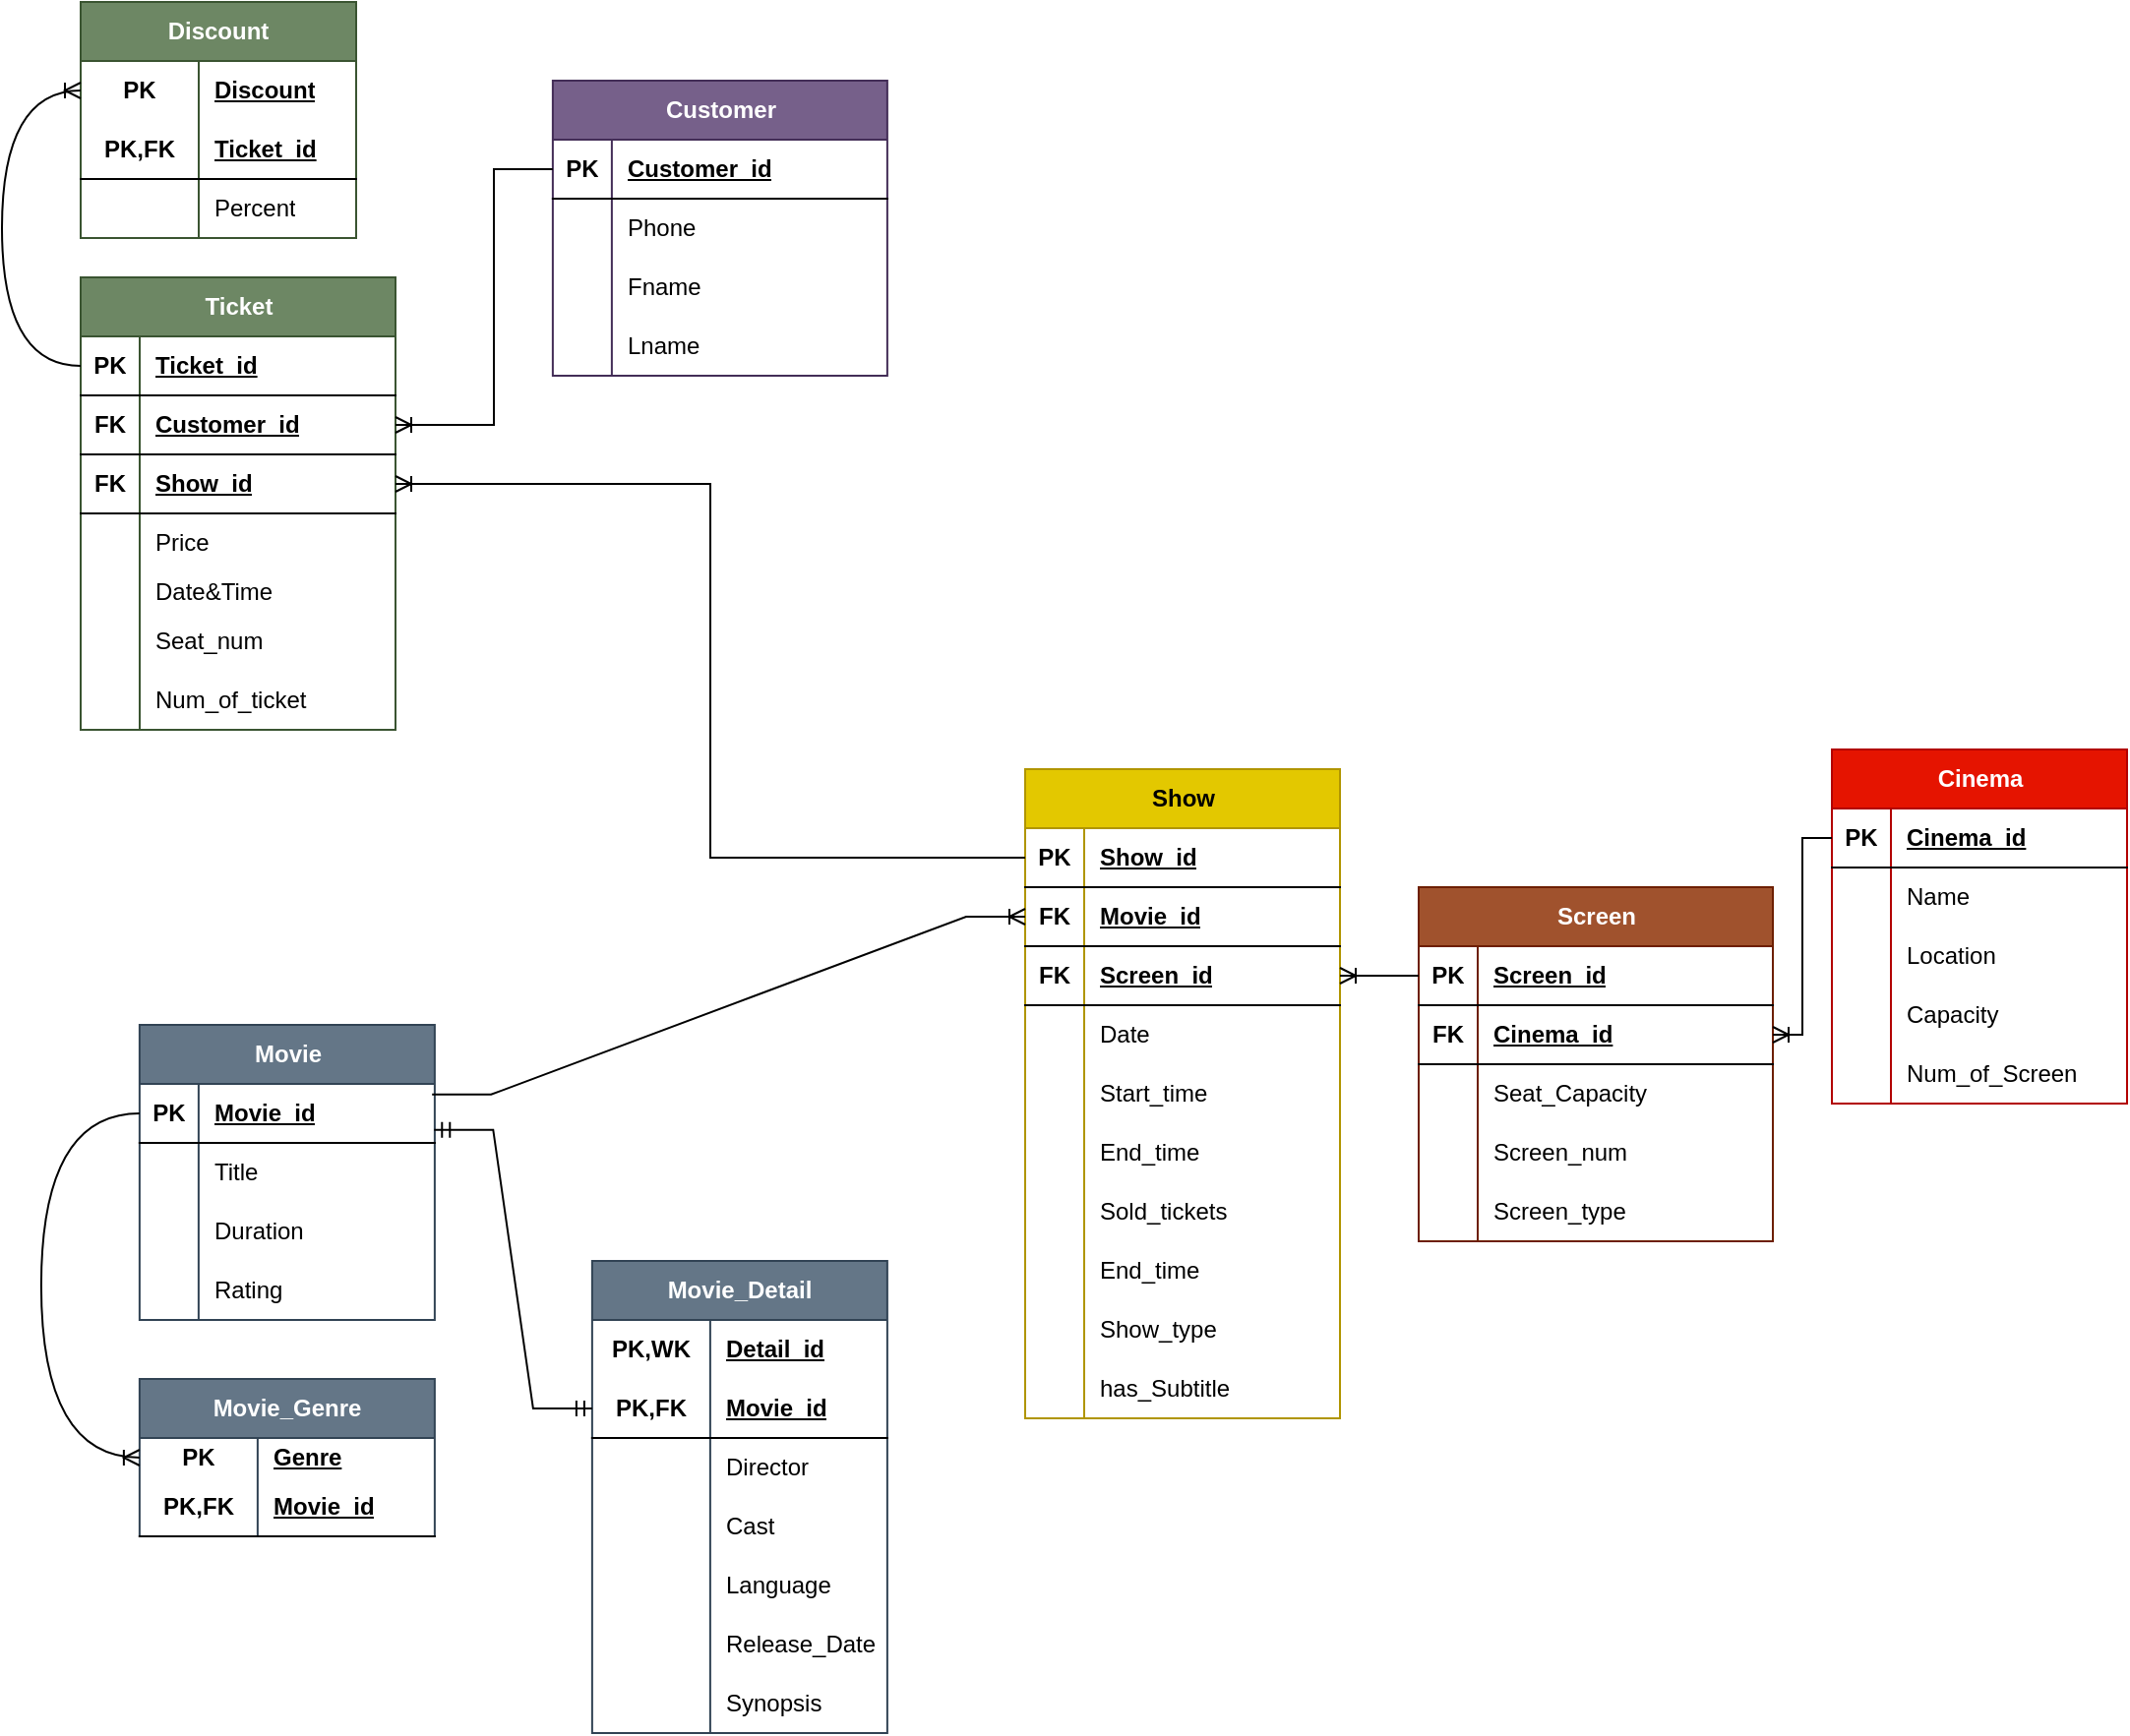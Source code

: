 <mxfile version="24.8.9">
  <diagram name="Page-1" id="zPYpOuKG7bTIzIyptH4X">
    <mxGraphModel dx="2003" dy="741" grid="1" gridSize="10" guides="1" tooltips="1" connect="1" arrows="1" fold="1" page="1" pageScale="1" pageWidth="1100" pageHeight="1700" math="0" shadow="0">
      <root>
        <mxCell id="0" />
        <mxCell id="1" parent="0" />
        <mxCell id="NVBRRM7AoFWzgKmn8d_e-18" value="Movie" style="shape=table;startSize=30;container=1;collapsible=1;childLayout=tableLayout;fixedRows=1;rowLines=0;fontStyle=1;align=center;resizeLast=1;html=1;fillColor=#647687;fontColor=#ffffff;strokeColor=#314354;" parent="1" vertex="1">
          <mxGeometry x="79.94" y="640" width="150" height="150" as="geometry" />
        </mxCell>
        <mxCell id="NVBRRM7AoFWzgKmn8d_e-19" value="" style="shape=tableRow;horizontal=0;startSize=0;swimlaneHead=0;swimlaneBody=0;fillColor=none;collapsible=0;dropTarget=0;points=[[0,0.5],[1,0.5]];portConstraint=eastwest;top=0;left=0;right=0;bottom=1;" parent="NVBRRM7AoFWzgKmn8d_e-18" vertex="1">
          <mxGeometry y="30" width="150" height="30" as="geometry" />
        </mxCell>
        <mxCell id="NVBRRM7AoFWzgKmn8d_e-20" value="PK" style="shape=partialRectangle;connectable=0;fillColor=none;top=0;left=0;bottom=0;right=0;fontStyle=1;overflow=hidden;whiteSpace=wrap;html=1;" parent="NVBRRM7AoFWzgKmn8d_e-19" vertex="1">
          <mxGeometry width="30" height="30" as="geometry">
            <mxRectangle width="30" height="30" as="alternateBounds" />
          </mxGeometry>
        </mxCell>
        <mxCell id="NVBRRM7AoFWzgKmn8d_e-21" value="Movie_id" style="shape=partialRectangle;connectable=0;fillColor=none;top=0;left=0;bottom=0;right=0;align=left;spacingLeft=6;fontStyle=5;overflow=hidden;whiteSpace=wrap;html=1;" parent="NVBRRM7AoFWzgKmn8d_e-19" vertex="1">
          <mxGeometry x="30" width="120" height="30" as="geometry">
            <mxRectangle width="120" height="30" as="alternateBounds" />
          </mxGeometry>
        </mxCell>
        <mxCell id="NVBRRM7AoFWzgKmn8d_e-25" value="" style="shape=tableRow;horizontal=0;startSize=0;swimlaneHead=0;swimlaneBody=0;fillColor=none;collapsible=0;dropTarget=0;points=[[0,0.5],[1,0.5]];portConstraint=eastwest;top=0;left=0;right=0;bottom=0;" parent="NVBRRM7AoFWzgKmn8d_e-18" vertex="1">
          <mxGeometry y="60" width="150" height="30" as="geometry" />
        </mxCell>
        <mxCell id="NVBRRM7AoFWzgKmn8d_e-26" value="" style="shape=partialRectangle;connectable=0;fillColor=none;top=0;left=0;bottom=0;right=0;editable=1;overflow=hidden;whiteSpace=wrap;html=1;" parent="NVBRRM7AoFWzgKmn8d_e-25" vertex="1">
          <mxGeometry width="30" height="30" as="geometry">
            <mxRectangle width="30" height="30" as="alternateBounds" />
          </mxGeometry>
        </mxCell>
        <mxCell id="NVBRRM7AoFWzgKmn8d_e-27" value="Title" style="shape=partialRectangle;connectable=0;fillColor=none;top=0;left=0;bottom=0;right=0;align=left;spacingLeft=6;overflow=hidden;whiteSpace=wrap;html=1;" parent="NVBRRM7AoFWzgKmn8d_e-25" vertex="1">
          <mxGeometry x="30" width="120" height="30" as="geometry">
            <mxRectangle width="120" height="30" as="alternateBounds" />
          </mxGeometry>
        </mxCell>
        <mxCell id="NVBRRM7AoFWzgKmn8d_e-22" value="" style="shape=tableRow;horizontal=0;startSize=0;swimlaneHead=0;swimlaneBody=0;fillColor=none;collapsible=0;dropTarget=0;points=[[0,0.5],[1,0.5]];portConstraint=eastwest;top=0;left=0;right=0;bottom=0;" parent="NVBRRM7AoFWzgKmn8d_e-18" vertex="1">
          <mxGeometry y="90" width="150" height="30" as="geometry" />
        </mxCell>
        <mxCell id="NVBRRM7AoFWzgKmn8d_e-23" value="" style="shape=partialRectangle;connectable=0;fillColor=none;top=0;left=0;bottom=0;right=0;editable=1;overflow=hidden;whiteSpace=wrap;html=1;" parent="NVBRRM7AoFWzgKmn8d_e-22" vertex="1">
          <mxGeometry width="30" height="30" as="geometry">
            <mxRectangle width="30" height="30" as="alternateBounds" />
          </mxGeometry>
        </mxCell>
        <mxCell id="NVBRRM7AoFWzgKmn8d_e-24" value="Duration" style="shape=partialRectangle;connectable=0;fillColor=none;top=0;left=0;bottom=0;right=0;align=left;spacingLeft=6;overflow=hidden;whiteSpace=wrap;html=1;" parent="NVBRRM7AoFWzgKmn8d_e-22" vertex="1">
          <mxGeometry x="30" width="120" height="30" as="geometry">
            <mxRectangle width="120" height="30" as="alternateBounds" />
          </mxGeometry>
        </mxCell>
        <mxCell id="NVBRRM7AoFWzgKmn8d_e-28" value="" style="shape=tableRow;horizontal=0;startSize=0;swimlaneHead=0;swimlaneBody=0;fillColor=none;collapsible=0;dropTarget=0;points=[[0,0.5],[1,0.5]];portConstraint=eastwest;top=0;left=0;right=0;bottom=0;" parent="NVBRRM7AoFWzgKmn8d_e-18" vertex="1">
          <mxGeometry y="120" width="150" height="30" as="geometry" />
        </mxCell>
        <mxCell id="NVBRRM7AoFWzgKmn8d_e-29" value="" style="shape=partialRectangle;connectable=0;fillColor=none;top=0;left=0;bottom=0;right=0;editable=1;overflow=hidden;whiteSpace=wrap;html=1;" parent="NVBRRM7AoFWzgKmn8d_e-28" vertex="1">
          <mxGeometry width="30" height="30" as="geometry">
            <mxRectangle width="30" height="30" as="alternateBounds" />
          </mxGeometry>
        </mxCell>
        <mxCell id="NVBRRM7AoFWzgKmn8d_e-30" value="Rating" style="shape=partialRectangle;connectable=0;fillColor=none;top=0;left=0;bottom=0;right=0;align=left;spacingLeft=6;overflow=hidden;whiteSpace=wrap;html=1;" parent="NVBRRM7AoFWzgKmn8d_e-28" vertex="1">
          <mxGeometry x="30" width="120" height="30" as="geometry">
            <mxRectangle width="120" height="30" as="alternateBounds" />
          </mxGeometry>
        </mxCell>
        <mxCell id="NVBRRM7AoFWzgKmn8d_e-76" value="&lt;span style=&quot;text-wrap-mode: nowrap;&quot;&gt;Movie_Genre&lt;/span&gt;" style="shape=table;startSize=30;container=1;collapsible=1;childLayout=tableLayout;fixedRows=1;rowLines=0;fontStyle=1;align=center;resizeLast=1;html=1;whiteSpace=wrap;fillColor=#647687;fontColor=#ffffff;strokeColor=#314354;" parent="1" vertex="1">
          <mxGeometry x="79.94" y="820" width="150" height="80" as="geometry" />
        </mxCell>
        <mxCell id="NVBRRM7AoFWzgKmn8d_e-77" value="" style="shape=tableRow;horizontal=0;startSize=0;swimlaneHead=0;swimlaneBody=0;fillColor=none;collapsible=0;dropTarget=0;points=[[0,0.5],[1,0.5]];portConstraint=eastwest;top=0;left=0;right=0;bottom=0;html=1;" parent="NVBRRM7AoFWzgKmn8d_e-76" vertex="1">
          <mxGeometry y="30" width="150" height="20" as="geometry" />
        </mxCell>
        <mxCell id="NVBRRM7AoFWzgKmn8d_e-78" value="PK" style="shape=partialRectangle;connectable=0;fillColor=none;top=0;left=0;bottom=0;right=0;fontStyle=1;overflow=hidden;html=1;whiteSpace=wrap;" parent="NVBRRM7AoFWzgKmn8d_e-77" vertex="1">
          <mxGeometry width="60" height="20" as="geometry">
            <mxRectangle width="60" height="20" as="alternateBounds" />
          </mxGeometry>
        </mxCell>
        <mxCell id="NVBRRM7AoFWzgKmn8d_e-79" value="Genre" style="shape=partialRectangle;connectable=0;fillColor=none;top=0;left=0;bottom=0;right=0;align=left;spacingLeft=6;fontStyle=5;overflow=hidden;html=1;whiteSpace=wrap;" parent="NVBRRM7AoFWzgKmn8d_e-77" vertex="1">
          <mxGeometry x="60" width="90" height="20" as="geometry">
            <mxRectangle width="90" height="20" as="alternateBounds" />
          </mxGeometry>
        </mxCell>
        <mxCell id="NVBRRM7AoFWzgKmn8d_e-80" value="" style="shape=tableRow;horizontal=0;startSize=0;swimlaneHead=0;swimlaneBody=0;fillColor=none;collapsible=0;dropTarget=0;points=[[0,0.5],[1,0.5]];portConstraint=eastwest;top=0;left=0;right=0;bottom=1;html=1;" parent="NVBRRM7AoFWzgKmn8d_e-76" vertex="1">
          <mxGeometry y="50" width="150" height="30" as="geometry" />
        </mxCell>
        <mxCell id="NVBRRM7AoFWzgKmn8d_e-81" value="PK,FK" style="shape=partialRectangle;connectable=0;fillColor=none;top=0;left=0;bottom=0;right=0;fontStyle=1;overflow=hidden;html=1;whiteSpace=wrap;" parent="NVBRRM7AoFWzgKmn8d_e-80" vertex="1">
          <mxGeometry width="60" height="30" as="geometry">
            <mxRectangle width="60" height="30" as="alternateBounds" />
          </mxGeometry>
        </mxCell>
        <mxCell id="NVBRRM7AoFWzgKmn8d_e-82" value="Movie_id" style="shape=partialRectangle;connectable=0;fillColor=none;top=0;left=0;bottom=0;right=0;align=left;spacingLeft=6;fontStyle=5;overflow=hidden;html=1;whiteSpace=wrap;" parent="NVBRRM7AoFWzgKmn8d_e-80" vertex="1">
          <mxGeometry x="60" width="90" height="30" as="geometry">
            <mxRectangle width="90" height="30" as="alternateBounds" />
          </mxGeometry>
        </mxCell>
        <mxCell id="NVBRRM7AoFWzgKmn8d_e-91" value="Show" style="shape=table;startSize=30;container=1;collapsible=1;childLayout=tableLayout;fixedRows=1;rowLines=0;fontStyle=1;align=center;resizeLast=1;html=1;fillColor=#e3c800;strokeColor=#B09500;fontColor=#000000;" parent="1" vertex="1">
          <mxGeometry x="530" y="510" width="160" height="330" as="geometry" />
        </mxCell>
        <mxCell id="NVBRRM7AoFWzgKmn8d_e-92" value="" style="shape=tableRow;horizontal=0;startSize=0;swimlaneHead=0;swimlaneBody=0;fillColor=none;collapsible=0;dropTarget=0;points=[[0,0.5],[1,0.5]];portConstraint=eastwest;top=0;left=0;right=0;bottom=1;" parent="NVBRRM7AoFWzgKmn8d_e-91" vertex="1">
          <mxGeometry y="30" width="160" height="30" as="geometry" />
        </mxCell>
        <mxCell id="NVBRRM7AoFWzgKmn8d_e-93" value="PK" style="shape=partialRectangle;connectable=0;fillColor=none;top=0;left=0;bottom=0;right=0;fontStyle=1;overflow=hidden;whiteSpace=wrap;html=1;" parent="NVBRRM7AoFWzgKmn8d_e-92" vertex="1">
          <mxGeometry width="30" height="30" as="geometry">
            <mxRectangle width="30" height="30" as="alternateBounds" />
          </mxGeometry>
        </mxCell>
        <mxCell id="NVBRRM7AoFWzgKmn8d_e-94" value="Show_id" style="shape=partialRectangle;connectable=0;fillColor=none;top=0;left=0;bottom=0;right=0;align=left;spacingLeft=6;fontStyle=5;overflow=hidden;whiteSpace=wrap;html=1;" parent="NVBRRM7AoFWzgKmn8d_e-92" vertex="1">
          <mxGeometry x="30" width="130" height="30" as="geometry">
            <mxRectangle width="130" height="30" as="alternateBounds" />
          </mxGeometry>
        </mxCell>
        <mxCell id="2wZsqM8-xWWpXdcsHLec-1" value="" style="shape=tableRow;horizontal=0;startSize=0;swimlaneHead=0;swimlaneBody=0;fillColor=none;collapsible=0;dropTarget=0;points=[[0,0.5],[1,0.5]];portConstraint=eastwest;top=0;left=0;right=0;bottom=1;" parent="NVBRRM7AoFWzgKmn8d_e-91" vertex="1">
          <mxGeometry y="60" width="160" height="30" as="geometry" />
        </mxCell>
        <mxCell id="2wZsqM8-xWWpXdcsHLec-2" value="FK" style="shape=partialRectangle;connectable=0;fillColor=none;top=0;left=0;bottom=0;right=0;fontStyle=1;overflow=hidden;whiteSpace=wrap;html=1;" parent="2wZsqM8-xWWpXdcsHLec-1" vertex="1">
          <mxGeometry width="30" height="30" as="geometry">
            <mxRectangle width="30" height="30" as="alternateBounds" />
          </mxGeometry>
        </mxCell>
        <mxCell id="2wZsqM8-xWWpXdcsHLec-3" value="Movie_id" style="shape=partialRectangle;connectable=0;fillColor=none;top=0;left=0;bottom=0;right=0;align=left;spacingLeft=6;fontStyle=5;overflow=hidden;whiteSpace=wrap;html=1;" parent="2wZsqM8-xWWpXdcsHLec-1" vertex="1">
          <mxGeometry x="30" width="130" height="30" as="geometry">
            <mxRectangle width="130" height="30" as="alternateBounds" />
          </mxGeometry>
        </mxCell>
        <mxCell id="2wZsqM8-xWWpXdcsHLec-7" value="" style="shape=tableRow;horizontal=0;startSize=0;swimlaneHead=0;swimlaneBody=0;fillColor=none;collapsible=0;dropTarget=0;points=[[0,0.5],[1,0.5]];portConstraint=eastwest;top=0;left=0;right=0;bottom=1;" parent="NVBRRM7AoFWzgKmn8d_e-91" vertex="1">
          <mxGeometry y="90" width="160" height="30" as="geometry" />
        </mxCell>
        <mxCell id="2wZsqM8-xWWpXdcsHLec-8" value="FK" style="shape=partialRectangle;connectable=0;fillColor=none;top=0;left=0;bottom=0;right=0;fontStyle=1;overflow=hidden;whiteSpace=wrap;html=1;" parent="2wZsqM8-xWWpXdcsHLec-7" vertex="1">
          <mxGeometry width="30" height="30" as="geometry">
            <mxRectangle width="30" height="30" as="alternateBounds" />
          </mxGeometry>
        </mxCell>
        <mxCell id="2wZsqM8-xWWpXdcsHLec-9" value="Screen_id" style="shape=partialRectangle;connectable=0;fillColor=none;top=0;left=0;bottom=0;right=0;align=left;spacingLeft=6;fontStyle=5;overflow=hidden;whiteSpace=wrap;html=1;" parent="2wZsqM8-xWWpXdcsHLec-7" vertex="1">
          <mxGeometry x="30" width="130" height="30" as="geometry">
            <mxRectangle width="130" height="30" as="alternateBounds" />
          </mxGeometry>
        </mxCell>
        <mxCell id="NVBRRM7AoFWzgKmn8d_e-95" value="" style="shape=tableRow;horizontal=0;startSize=0;swimlaneHead=0;swimlaneBody=0;fillColor=none;collapsible=0;dropTarget=0;points=[[0,0.5],[1,0.5]];portConstraint=eastwest;top=0;left=0;right=0;bottom=0;" parent="NVBRRM7AoFWzgKmn8d_e-91" vertex="1">
          <mxGeometry y="120" width="160" height="30" as="geometry" />
        </mxCell>
        <mxCell id="NVBRRM7AoFWzgKmn8d_e-96" value="" style="shape=partialRectangle;connectable=0;fillColor=none;top=0;left=0;bottom=0;right=0;editable=1;overflow=hidden;whiteSpace=wrap;html=1;" parent="NVBRRM7AoFWzgKmn8d_e-95" vertex="1">
          <mxGeometry width="30" height="30" as="geometry">
            <mxRectangle width="30" height="30" as="alternateBounds" />
          </mxGeometry>
        </mxCell>
        <mxCell id="NVBRRM7AoFWzgKmn8d_e-97" value="Date" style="shape=partialRectangle;connectable=0;fillColor=none;top=0;left=0;bottom=0;right=0;align=left;spacingLeft=6;overflow=hidden;whiteSpace=wrap;html=1;" parent="NVBRRM7AoFWzgKmn8d_e-95" vertex="1">
          <mxGeometry x="30" width="130" height="30" as="geometry">
            <mxRectangle width="130" height="30" as="alternateBounds" />
          </mxGeometry>
        </mxCell>
        <mxCell id="NVBRRM7AoFWzgKmn8d_e-98" value="" style="shape=tableRow;horizontal=0;startSize=0;swimlaneHead=0;swimlaneBody=0;fillColor=none;collapsible=0;dropTarget=0;points=[[0,0.5],[1,0.5]];portConstraint=eastwest;top=0;left=0;right=0;bottom=0;" parent="NVBRRM7AoFWzgKmn8d_e-91" vertex="1">
          <mxGeometry y="150" width="160" height="30" as="geometry" />
        </mxCell>
        <mxCell id="NVBRRM7AoFWzgKmn8d_e-99" value="" style="shape=partialRectangle;connectable=0;fillColor=none;top=0;left=0;bottom=0;right=0;editable=1;overflow=hidden;whiteSpace=wrap;html=1;" parent="NVBRRM7AoFWzgKmn8d_e-98" vertex="1">
          <mxGeometry width="30" height="30" as="geometry">
            <mxRectangle width="30" height="30" as="alternateBounds" />
          </mxGeometry>
        </mxCell>
        <mxCell id="NVBRRM7AoFWzgKmn8d_e-100" value="Start_time" style="shape=partialRectangle;connectable=0;fillColor=none;top=0;left=0;bottom=0;right=0;align=left;spacingLeft=6;overflow=hidden;whiteSpace=wrap;html=1;" parent="NVBRRM7AoFWzgKmn8d_e-98" vertex="1">
          <mxGeometry x="30" width="130" height="30" as="geometry">
            <mxRectangle width="130" height="30" as="alternateBounds" />
          </mxGeometry>
        </mxCell>
        <mxCell id="NVBRRM7AoFWzgKmn8d_e-101" value="" style="shape=tableRow;horizontal=0;startSize=0;swimlaneHead=0;swimlaneBody=0;fillColor=none;collapsible=0;dropTarget=0;points=[[0,0.5],[1,0.5]];portConstraint=eastwest;top=0;left=0;right=0;bottom=0;" parent="NVBRRM7AoFWzgKmn8d_e-91" vertex="1">
          <mxGeometry y="180" width="160" height="30" as="geometry" />
        </mxCell>
        <mxCell id="NVBRRM7AoFWzgKmn8d_e-102" value="" style="shape=partialRectangle;connectable=0;fillColor=none;top=0;left=0;bottom=0;right=0;editable=1;overflow=hidden;whiteSpace=wrap;html=1;" parent="NVBRRM7AoFWzgKmn8d_e-101" vertex="1">
          <mxGeometry width="30" height="30" as="geometry">
            <mxRectangle width="30" height="30" as="alternateBounds" />
          </mxGeometry>
        </mxCell>
        <mxCell id="NVBRRM7AoFWzgKmn8d_e-103" value="End_time" style="shape=partialRectangle;connectable=0;fillColor=none;top=0;left=0;bottom=0;right=0;align=left;spacingLeft=6;overflow=hidden;whiteSpace=wrap;html=1;" parent="NVBRRM7AoFWzgKmn8d_e-101" vertex="1">
          <mxGeometry x="30" width="130" height="30" as="geometry">
            <mxRectangle width="130" height="30" as="alternateBounds" />
          </mxGeometry>
        </mxCell>
        <mxCell id="NVBRRM7AoFWzgKmn8d_e-130" value="" style="shape=tableRow;horizontal=0;startSize=0;swimlaneHead=0;swimlaneBody=0;fillColor=none;collapsible=0;dropTarget=0;points=[[0,0.5],[1,0.5]];portConstraint=eastwest;top=0;left=0;right=0;bottom=0;" parent="NVBRRM7AoFWzgKmn8d_e-91" vertex="1">
          <mxGeometry y="210" width="160" height="30" as="geometry" />
        </mxCell>
        <mxCell id="NVBRRM7AoFWzgKmn8d_e-131" value="" style="shape=partialRectangle;connectable=0;fillColor=none;top=0;left=0;bottom=0;right=0;editable=1;overflow=hidden;whiteSpace=wrap;html=1;" parent="NVBRRM7AoFWzgKmn8d_e-130" vertex="1">
          <mxGeometry width="30" height="30" as="geometry">
            <mxRectangle width="30" height="30" as="alternateBounds" />
          </mxGeometry>
        </mxCell>
        <mxCell id="NVBRRM7AoFWzgKmn8d_e-132" value="Sold_tickets" style="shape=partialRectangle;connectable=0;fillColor=none;top=0;left=0;bottom=0;right=0;align=left;spacingLeft=6;overflow=hidden;whiteSpace=wrap;html=1;" parent="NVBRRM7AoFWzgKmn8d_e-130" vertex="1">
          <mxGeometry x="30" width="130" height="30" as="geometry">
            <mxRectangle width="130" height="30" as="alternateBounds" />
          </mxGeometry>
        </mxCell>
        <mxCell id="NVBRRM7AoFWzgKmn8d_e-133" value="" style="shape=tableRow;horizontal=0;startSize=0;swimlaneHead=0;swimlaneBody=0;fillColor=none;collapsible=0;dropTarget=0;points=[[0,0.5],[1,0.5]];portConstraint=eastwest;top=0;left=0;right=0;bottom=0;" parent="NVBRRM7AoFWzgKmn8d_e-91" vertex="1">
          <mxGeometry y="240" width="160" height="30" as="geometry" />
        </mxCell>
        <mxCell id="NVBRRM7AoFWzgKmn8d_e-134" value="" style="shape=partialRectangle;connectable=0;fillColor=none;top=0;left=0;bottom=0;right=0;editable=1;overflow=hidden;whiteSpace=wrap;html=1;" parent="NVBRRM7AoFWzgKmn8d_e-133" vertex="1">
          <mxGeometry width="30" height="30" as="geometry">
            <mxRectangle width="30" height="30" as="alternateBounds" />
          </mxGeometry>
        </mxCell>
        <mxCell id="NVBRRM7AoFWzgKmn8d_e-135" value="End_time" style="shape=partialRectangle;connectable=0;fillColor=none;top=0;left=0;bottom=0;right=0;align=left;spacingLeft=6;overflow=hidden;whiteSpace=wrap;html=1;" parent="NVBRRM7AoFWzgKmn8d_e-133" vertex="1">
          <mxGeometry x="30" width="130" height="30" as="geometry">
            <mxRectangle width="130" height="30" as="alternateBounds" />
          </mxGeometry>
        </mxCell>
        <mxCell id="2wZsqM8-xWWpXdcsHLec-4" value="" style="shape=tableRow;horizontal=0;startSize=0;swimlaneHead=0;swimlaneBody=0;fillColor=none;collapsible=0;dropTarget=0;points=[[0,0.5],[1,0.5]];portConstraint=eastwest;top=0;left=0;right=0;bottom=0;" parent="NVBRRM7AoFWzgKmn8d_e-91" vertex="1">
          <mxGeometry y="270" width="160" height="30" as="geometry" />
        </mxCell>
        <mxCell id="2wZsqM8-xWWpXdcsHLec-5" value="" style="shape=partialRectangle;connectable=0;fillColor=none;top=0;left=0;bottom=0;right=0;editable=1;overflow=hidden;whiteSpace=wrap;html=1;" parent="2wZsqM8-xWWpXdcsHLec-4" vertex="1">
          <mxGeometry width="30" height="30" as="geometry">
            <mxRectangle width="30" height="30" as="alternateBounds" />
          </mxGeometry>
        </mxCell>
        <mxCell id="2wZsqM8-xWWpXdcsHLec-6" value="Show_type" style="shape=partialRectangle;connectable=0;fillColor=none;top=0;left=0;bottom=0;right=0;align=left;spacingLeft=6;overflow=hidden;whiteSpace=wrap;html=1;" parent="2wZsqM8-xWWpXdcsHLec-4" vertex="1">
          <mxGeometry x="30" width="130" height="30" as="geometry">
            <mxRectangle width="130" height="30" as="alternateBounds" />
          </mxGeometry>
        </mxCell>
        <mxCell id="2wZsqM8-xWWpXdcsHLec-38" value="" style="shape=tableRow;horizontal=0;startSize=0;swimlaneHead=0;swimlaneBody=0;fillColor=none;collapsible=0;dropTarget=0;points=[[0,0.5],[1,0.5]];portConstraint=eastwest;top=0;left=0;right=0;bottom=0;" parent="NVBRRM7AoFWzgKmn8d_e-91" vertex="1">
          <mxGeometry y="300" width="160" height="30" as="geometry" />
        </mxCell>
        <mxCell id="2wZsqM8-xWWpXdcsHLec-39" value="" style="shape=partialRectangle;connectable=0;fillColor=none;top=0;left=0;bottom=0;right=0;editable=1;overflow=hidden;whiteSpace=wrap;html=1;" parent="2wZsqM8-xWWpXdcsHLec-38" vertex="1">
          <mxGeometry width="30" height="30" as="geometry">
            <mxRectangle width="30" height="30" as="alternateBounds" />
          </mxGeometry>
        </mxCell>
        <mxCell id="2wZsqM8-xWWpXdcsHLec-40" value="has_Subtitle" style="shape=partialRectangle;connectable=0;fillColor=none;top=0;left=0;bottom=0;right=0;align=left;spacingLeft=6;overflow=hidden;whiteSpace=wrap;html=1;" parent="2wZsqM8-xWWpXdcsHLec-38" vertex="1">
          <mxGeometry x="30" width="130" height="30" as="geometry">
            <mxRectangle width="130" height="30" as="alternateBounds" />
          </mxGeometry>
        </mxCell>
        <mxCell id="NVBRRM7AoFWzgKmn8d_e-136" value="Ticket" style="shape=table;startSize=30;container=1;collapsible=1;childLayout=tableLayout;fixedRows=1;rowLines=0;fontStyle=1;align=center;resizeLast=1;html=1;fillColor=#6d8764;fontColor=#ffffff;strokeColor=#3A5431;" parent="1" vertex="1">
          <mxGeometry x="50" y="260" width="160" height="230" as="geometry" />
        </mxCell>
        <mxCell id="NVBRRM7AoFWzgKmn8d_e-137" value="" style="shape=tableRow;horizontal=0;startSize=0;swimlaneHead=0;swimlaneBody=0;fillColor=none;collapsible=0;dropTarget=0;points=[[0,0.5],[1,0.5]];portConstraint=eastwest;top=0;left=0;right=0;bottom=1;" parent="NVBRRM7AoFWzgKmn8d_e-136" vertex="1">
          <mxGeometry y="30" width="160" height="30" as="geometry" />
        </mxCell>
        <mxCell id="NVBRRM7AoFWzgKmn8d_e-138" value="PK" style="shape=partialRectangle;connectable=0;fillColor=none;top=0;left=0;bottom=0;right=0;fontStyle=1;overflow=hidden;whiteSpace=wrap;html=1;" parent="NVBRRM7AoFWzgKmn8d_e-137" vertex="1">
          <mxGeometry width="30" height="30" as="geometry">
            <mxRectangle width="30" height="30" as="alternateBounds" />
          </mxGeometry>
        </mxCell>
        <mxCell id="NVBRRM7AoFWzgKmn8d_e-139" value="Ticket_id" style="shape=partialRectangle;connectable=0;fillColor=none;top=0;left=0;bottom=0;right=0;align=left;spacingLeft=6;fontStyle=5;overflow=hidden;whiteSpace=wrap;html=1;" parent="NVBRRM7AoFWzgKmn8d_e-137" vertex="1">
          <mxGeometry x="30" width="130" height="30" as="geometry">
            <mxRectangle width="130" height="30" as="alternateBounds" />
          </mxGeometry>
        </mxCell>
        <mxCell id="2wZsqM8-xWWpXdcsHLec-44" value="" style="shape=tableRow;horizontal=0;startSize=0;swimlaneHead=0;swimlaneBody=0;fillColor=none;collapsible=0;dropTarget=0;points=[[0,0.5],[1,0.5]];portConstraint=eastwest;top=0;left=0;right=0;bottom=1;" parent="NVBRRM7AoFWzgKmn8d_e-136" vertex="1">
          <mxGeometry y="60" width="160" height="30" as="geometry" />
        </mxCell>
        <mxCell id="2wZsqM8-xWWpXdcsHLec-45" value="FK" style="shape=partialRectangle;connectable=0;fillColor=none;top=0;left=0;bottom=0;right=0;fontStyle=1;overflow=hidden;whiteSpace=wrap;html=1;" parent="2wZsqM8-xWWpXdcsHLec-44" vertex="1">
          <mxGeometry width="30" height="30" as="geometry">
            <mxRectangle width="30" height="30" as="alternateBounds" />
          </mxGeometry>
        </mxCell>
        <mxCell id="2wZsqM8-xWWpXdcsHLec-46" value="Customer_id" style="shape=partialRectangle;connectable=0;fillColor=none;top=0;left=0;bottom=0;right=0;align=left;spacingLeft=6;fontStyle=5;overflow=hidden;whiteSpace=wrap;html=1;" parent="2wZsqM8-xWWpXdcsHLec-44" vertex="1">
          <mxGeometry x="30" width="130" height="30" as="geometry">
            <mxRectangle width="130" height="30" as="alternateBounds" />
          </mxGeometry>
        </mxCell>
        <mxCell id="2wZsqM8-xWWpXdcsHLec-41" value="" style="shape=tableRow;horizontal=0;startSize=0;swimlaneHead=0;swimlaneBody=0;fillColor=none;collapsible=0;dropTarget=0;points=[[0,0.5],[1,0.5]];portConstraint=eastwest;top=0;left=0;right=0;bottom=1;" parent="NVBRRM7AoFWzgKmn8d_e-136" vertex="1">
          <mxGeometry y="90" width="160" height="30" as="geometry" />
        </mxCell>
        <mxCell id="2wZsqM8-xWWpXdcsHLec-42" value="FK" style="shape=partialRectangle;connectable=0;fillColor=none;top=0;left=0;bottom=0;right=0;fontStyle=1;overflow=hidden;whiteSpace=wrap;html=1;" parent="2wZsqM8-xWWpXdcsHLec-41" vertex="1">
          <mxGeometry width="30" height="30" as="geometry">
            <mxRectangle width="30" height="30" as="alternateBounds" />
          </mxGeometry>
        </mxCell>
        <mxCell id="2wZsqM8-xWWpXdcsHLec-43" value="Show_id" style="shape=partialRectangle;connectable=0;fillColor=none;top=0;left=0;bottom=0;right=0;align=left;spacingLeft=6;fontStyle=5;overflow=hidden;whiteSpace=wrap;html=1;" parent="2wZsqM8-xWWpXdcsHLec-41" vertex="1">
          <mxGeometry x="30" width="130" height="30" as="geometry">
            <mxRectangle width="130" height="30" as="alternateBounds" />
          </mxGeometry>
        </mxCell>
        <mxCell id="NVBRRM7AoFWzgKmn8d_e-140" value="" style="shape=tableRow;horizontal=0;startSize=0;swimlaneHead=0;swimlaneBody=0;fillColor=none;collapsible=0;dropTarget=0;points=[[0,0.5],[1,0.5]];portConstraint=eastwest;top=0;left=0;right=0;bottom=0;" parent="NVBRRM7AoFWzgKmn8d_e-136" vertex="1">
          <mxGeometry y="120" width="160" height="30" as="geometry" />
        </mxCell>
        <mxCell id="NVBRRM7AoFWzgKmn8d_e-141" value="" style="shape=partialRectangle;connectable=0;fillColor=none;top=0;left=0;bottom=0;right=0;editable=1;overflow=hidden;whiteSpace=wrap;html=1;" parent="NVBRRM7AoFWzgKmn8d_e-140" vertex="1">
          <mxGeometry width="30" height="30" as="geometry">
            <mxRectangle width="30" height="30" as="alternateBounds" />
          </mxGeometry>
        </mxCell>
        <mxCell id="NVBRRM7AoFWzgKmn8d_e-142" value="Price" style="shape=partialRectangle;connectable=0;fillColor=none;top=0;left=0;bottom=0;right=0;align=left;spacingLeft=6;overflow=hidden;whiteSpace=wrap;html=1;" parent="NVBRRM7AoFWzgKmn8d_e-140" vertex="1">
          <mxGeometry x="30" width="130" height="30" as="geometry">
            <mxRectangle width="130" height="30" as="alternateBounds" />
          </mxGeometry>
        </mxCell>
        <mxCell id="NVBRRM7AoFWzgKmn8d_e-143" value="" style="shape=tableRow;horizontal=0;startSize=0;swimlaneHead=0;swimlaneBody=0;fillColor=none;collapsible=0;dropTarget=0;points=[[0,0.5],[1,0.5]];portConstraint=eastwest;top=0;left=0;right=0;bottom=0;" parent="NVBRRM7AoFWzgKmn8d_e-136" vertex="1">
          <mxGeometry y="150" width="160" height="20" as="geometry" />
        </mxCell>
        <mxCell id="NVBRRM7AoFWzgKmn8d_e-144" value="" style="shape=partialRectangle;connectable=0;fillColor=none;top=0;left=0;bottom=0;right=0;editable=1;overflow=hidden;whiteSpace=wrap;html=1;" parent="NVBRRM7AoFWzgKmn8d_e-143" vertex="1">
          <mxGeometry width="30" height="20" as="geometry">
            <mxRectangle width="30" height="20" as="alternateBounds" />
          </mxGeometry>
        </mxCell>
        <mxCell id="NVBRRM7AoFWzgKmn8d_e-145" value="Date&amp;amp;Time" style="shape=partialRectangle;connectable=0;fillColor=none;top=0;left=0;bottom=0;right=0;align=left;spacingLeft=6;overflow=hidden;whiteSpace=wrap;html=1;" parent="NVBRRM7AoFWzgKmn8d_e-143" vertex="1">
          <mxGeometry x="30" width="130" height="20" as="geometry">
            <mxRectangle width="130" height="20" as="alternateBounds" />
          </mxGeometry>
        </mxCell>
        <mxCell id="NVBRRM7AoFWzgKmn8d_e-146" value="" style="shape=tableRow;horizontal=0;startSize=0;swimlaneHead=0;swimlaneBody=0;fillColor=none;collapsible=0;dropTarget=0;points=[[0,0.5],[1,0.5]];portConstraint=eastwest;top=0;left=0;right=0;bottom=0;" parent="NVBRRM7AoFWzgKmn8d_e-136" vertex="1">
          <mxGeometry y="170" width="160" height="30" as="geometry" />
        </mxCell>
        <mxCell id="NVBRRM7AoFWzgKmn8d_e-147" value="" style="shape=partialRectangle;connectable=0;fillColor=none;top=0;left=0;bottom=0;right=0;editable=1;overflow=hidden;whiteSpace=wrap;html=1;" parent="NVBRRM7AoFWzgKmn8d_e-146" vertex="1">
          <mxGeometry width="30" height="30" as="geometry">
            <mxRectangle width="30" height="30" as="alternateBounds" />
          </mxGeometry>
        </mxCell>
        <mxCell id="NVBRRM7AoFWzgKmn8d_e-148" value="Seat_num" style="shape=partialRectangle;connectable=0;fillColor=none;top=0;left=0;bottom=0;right=0;align=left;spacingLeft=6;overflow=hidden;whiteSpace=wrap;html=1;" parent="NVBRRM7AoFWzgKmn8d_e-146" vertex="1">
          <mxGeometry x="30" width="130" height="30" as="geometry">
            <mxRectangle width="130" height="30" as="alternateBounds" />
          </mxGeometry>
        </mxCell>
        <mxCell id="2wZsqM8-xWWpXdcsHLec-47" value="" style="shape=tableRow;horizontal=0;startSize=0;swimlaneHead=0;swimlaneBody=0;fillColor=none;collapsible=0;dropTarget=0;points=[[0,0.5],[1,0.5]];portConstraint=eastwest;top=0;left=0;right=0;bottom=0;" parent="NVBRRM7AoFWzgKmn8d_e-136" vertex="1">
          <mxGeometry y="200" width="160" height="30" as="geometry" />
        </mxCell>
        <mxCell id="2wZsqM8-xWWpXdcsHLec-48" value="" style="shape=partialRectangle;connectable=0;fillColor=none;top=0;left=0;bottom=0;right=0;editable=1;overflow=hidden;whiteSpace=wrap;html=1;" parent="2wZsqM8-xWWpXdcsHLec-47" vertex="1">
          <mxGeometry width="30" height="30" as="geometry">
            <mxRectangle width="30" height="30" as="alternateBounds" />
          </mxGeometry>
        </mxCell>
        <mxCell id="2wZsqM8-xWWpXdcsHLec-49" value="Num_of_ticket" style="shape=partialRectangle;connectable=0;fillColor=none;top=0;left=0;bottom=0;right=0;align=left;spacingLeft=6;overflow=hidden;whiteSpace=wrap;html=1;" parent="2wZsqM8-xWWpXdcsHLec-47" vertex="1">
          <mxGeometry x="30" width="130" height="30" as="geometry">
            <mxRectangle width="130" height="30" as="alternateBounds" />
          </mxGeometry>
        </mxCell>
        <mxCell id="MYVsAKuaCJzgzAzGF9Qy-1" value="Customer" style="shape=table;startSize=30;container=1;collapsible=1;childLayout=tableLayout;fixedRows=1;rowLines=0;fontStyle=1;align=center;resizeLast=1;html=1;fillColor=#76608a;strokeColor=#432D57;fontColor=#ffffff;" parent="1" vertex="1">
          <mxGeometry x="289.94" y="160" width="170" height="150" as="geometry" />
        </mxCell>
        <mxCell id="MYVsAKuaCJzgzAzGF9Qy-2" value="" style="shape=tableRow;horizontal=0;startSize=0;swimlaneHead=0;swimlaneBody=0;fillColor=none;collapsible=0;dropTarget=0;points=[[0,0.5],[1,0.5]];portConstraint=eastwest;top=0;left=0;right=0;bottom=1;" parent="MYVsAKuaCJzgzAzGF9Qy-1" vertex="1">
          <mxGeometry y="30" width="170" height="30" as="geometry" />
        </mxCell>
        <mxCell id="MYVsAKuaCJzgzAzGF9Qy-3" value="PK" style="shape=partialRectangle;connectable=0;fillColor=none;top=0;left=0;bottom=0;right=0;fontStyle=1;overflow=hidden;whiteSpace=wrap;html=1;" parent="MYVsAKuaCJzgzAzGF9Qy-2" vertex="1">
          <mxGeometry width="30" height="30" as="geometry">
            <mxRectangle width="30" height="30" as="alternateBounds" />
          </mxGeometry>
        </mxCell>
        <mxCell id="MYVsAKuaCJzgzAzGF9Qy-4" value="Customer_id" style="shape=partialRectangle;connectable=0;fillColor=none;top=0;left=0;bottom=0;right=0;align=left;spacingLeft=6;fontStyle=5;overflow=hidden;whiteSpace=wrap;html=1;" parent="MYVsAKuaCJzgzAzGF9Qy-2" vertex="1">
          <mxGeometry x="30" width="140" height="30" as="geometry">
            <mxRectangle width="140" height="30" as="alternateBounds" />
          </mxGeometry>
        </mxCell>
        <mxCell id="MYVsAKuaCJzgzAzGF9Qy-5" value="" style="shape=tableRow;horizontal=0;startSize=0;swimlaneHead=0;swimlaneBody=0;fillColor=none;collapsible=0;dropTarget=0;points=[[0,0.5],[1,0.5]];portConstraint=eastwest;top=0;left=0;right=0;bottom=0;" parent="MYVsAKuaCJzgzAzGF9Qy-1" vertex="1">
          <mxGeometry y="60" width="170" height="30" as="geometry" />
        </mxCell>
        <mxCell id="MYVsAKuaCJzgzAzGF9Qy-6" value="" style="shape=partialRectangle;connectable=0;fillColor=none;top=0;left=0;bottom=0;right=0;editable=1;overflow=hidden;whiteSpace=wrap;html=1;" parent="MYVsAKuaCJzgzAzGF9Qy-5" vertex="1">
          <mxGeometry width="30" height="30" as="geometry">
            <mxRectangle width="30" height="30" as="alternateBounds" />
          </mxGeometry>
        </mxCell>
        <mxCell id="MYVsAKuaCJzgzAzGF9Qy-7" value="Phone" style="shape=partialRectangle;connectable=0;fillColor=none;top=0;left=0;bottom=0;right=0;align=left;spacingLeft=6;overflow=hidden;whiteSpace=wrap;html=1;" parent="MYVsAKuaCJzgzAzGF9Qy-5" vertex="1">
          <mxGeometry x="30" width="140" height="30" as="geometry">
            <mxRectangle width="140" height="30" as="alternateBounds" />
          </mxGeometry>
        </mxCell>
        <mxCell id="MYVsAKuaCJzgzAzGF9Qy-8" value="" style="shape=tableRow;horizontal=0;startSize=0;swimlaneHead=0;swimlaneBody=0;fillColor=none;collapsible=0;dropTarget=0;points=[[0,0.5],[1,0.5]];portConstraint=eastwest;top=0;left=0;right=0;bottom=0;" parent="MYVsAKuaCJzgzAzGF9Qy-1" vertex="1">
          <mxGeometry y="90" width="170" height="30" as="geometry" />
        </mxCell>
        <mxCell id="MYVsAKuaCJzgzAzGF9Qy-9" value="" style="shape=partialRectangle;connectable=0;fillColor=none;top=0;left=0;bottom=0;right=0;editable=1;overflow=hidden;whiteSpace=wrap;html=1;" parent="MYVsAKuaCJzgzAzGF9Qy-8" vertex="1">
          <mxGeometry width="30" height="30" as="geometry">
            <mxRectangle width="30" height="30" as="alternateBounds" />
          </mxGeometry>
        </mxCell>
        <mxCell id="MYVsAKuaCJzgzAzGF9Qy-10" value="Fname" style="shape=partialRectangle;connectable=0;fillColor=none;top=0;left=0;bottom=0;right=0;align=left;spacingLeft=6;overflow=hidden;whiteSpace=wrap;html=1;" parent="MYVsAKuaCJzgzAzGF9Qy-8" vertex="1">
          <mxGeometry x="30" width="140" height="30" as="geometry">
            <mxRectangle width="140" height="30" as="alternateBounds" />
          </mxGeometry>
        </mxCell>
        <mxCell id="MYVsAKuaCJzgzAzGF9Qy-11" value="" style="shape=tableRow;horizontal=0;startSize=0;swimlaneHead=0;swimlaneBody=0;fillColor=none;collapsible=0;dropTarget=0;points=[[0,0.5],[1,0.5]];portConstraint=eastwest;top=0;left=0;right=0;bottom=0;" parent="MYVsAKuaCJzgzAzGF9Qy-1" vertex="1">
          <mxGeometry y="120" width="170" height="30" as="geometry" />
        </mxCell>
        <mxCell id="MYVsAKuaCJzgzAzGF9Qy-12" value="" style="shape=partialRectangle;connectable=0;fillColor=none;top=0;left=0;bottom=0;right=0;editable=1;overflow=hidden;whiteSpace=wrap;html=1;" parent="MYVsAKuaCJzgzAzGF9Qy-11" vertex="1">
          <mxGeometry width="30" height="30" as="geometry">
            <mxRectangle width="30" height="30" as="alternateBounds" />
          </mxGeometry>
        </mxCell>
        <mxCell id="MYVsAKuaCJzgzAzGF9Qy-13" value="Lname" style="shape=partialRectangle;connectable=0;fillColor=none;top=0;left=0;bottom=0;right=0;align=left;spacingLeft=6;overflow=hidden;whiteSpace=wrap;html=1;" parent="MYVsAKuaCJzgzAzGF9Qy-11" vertex="1">
          <mxGeometry x="30" width="140" height="30" as="geometry">
            <mxRectangle width="140" height="30" as="alternateBounds" />
          </mxGeometry>
        </mxCell>
        <mxCell id="MYVsAKuaCJzgzAzGF9Qy-14" value="Screen" style="shape=table;startSize=30;container=1;collapsible=1;childLayout=tableLayout;fixedRows=1;rowLines=0;fontStyle=1;align=center;resizeLast=1;html=1;fillColor=#a0522d;fontColor=#ffffff;strokeColor=#6D1F00;" parent="1" vertex="1">
          <mxGeometry x="730" y="570" width="180" height="180" as="geometry" />
        </mxCell>
        <mxCell id="MYVsAKuaCJzgzAzGF9Qy-15" value="" style="shape=tableRow;horizontal=0;startSize=0;swimlaneHead=0;swimlaneBody=0;fillColor=none;collapsible=0;dropTarget=0;points=[[0,0.5],[1,0.5]];portConstraint=eastwest;top=0;left=0;right=0;bottom=1;" parent="MYVsAKuaCJzgzAzGF9Qy-14" vertex="1">
          <mxGeometry y="30" width="180" height="30" as="geometry" />
        </mxCell>
        <mxCell id="MYVsAKuaCJzgzAzGF9Qy-16" value="PK" style="shape=partialRectangle;connectable=0;fillColor=none;top=0;left=0;bottom=0;right=0;fontStyle=1;overflow=hidden;whiteSpace=wrap;html=1;" parent="MYVsAKuaCJzgzAzGF9Qy-15" vertex="1">
          <mxGeometry width="30" height="30" as="geometry">
            <mxRectangle width="30" height="30" as="alternateBounds" />
          </mxGeometry>
        </mxCell>
        <mxCell id="MYVsAKuaCJzgzAzGF9Qy-17" value="Screen_id" style="shape=partialRectangle;connectable=0;fillColor=none;top=0;left=0;bottom=0;right=0;align=left;spacingLeft=6;fontStyle=5;overflow=hidden;whiteSpace=wrap;html=1;" parent="MYVsAKuaCJzgzAzGF9Qy-15" vertex="1">
          <mxGeometry x="30" width="150" height="30" as="geometry">
            <mxRectangle width="150" height="30" as="alternateBounds" />
          </mxGeometry>
        </mxCell>
        <mxCell id="2wZsqM8-xWWpXdcsHLec-50" value="" style="shape=tableRow;horizontal=0;startSize=0;swimlaneHead=0;swimlaneBody=0;fillColor=none;collapsible=0;dropTarget=0;points=[[0,0.5],[1,0.5]];portConstraint=eastwest;top=0;left=0;right=0;bottom=1;" parent="MYVsAKuaCJzgzAzGF9Qy-14" vertex="1">
          <mxGeometry y="60" width="180" height="30" as="geometry" />
        </mxCell>
        <mxCell id="2wZsqM8-xWWpXdcsHLec-51" value="FK" style="shape=partialRectangle;connectable=0;fillColor=none;top=0;left=0;bottom=0;right=0;fontStyle=1;overflow=hidden;whiteSpace=wrap;html=1;" parent="2wZsqM8-xWWpXdcsHLec-50" vertex="1">
          <mxGeometry width="30" height="30" as="geometry">
            <mxRectangle width="30" height="30" as="alternateBounds" />
          </mxGeometry>
        </mxCell>
        <mxCell id="2wZsqM8-xWWpXdcsHLec-52" value="Cinema_id" style="shape=partialRectangle;connectable=0;fillColor=none;top=0;left=0;bottom=0;right=0;align=left;spacingLeft=6;fontStyle=5;overflow=hidden;whiteSpace=wrap;html=1;" parent="2wZsqM8-xWWpXdcsHLec-50" vertex="1">
          <mxGeometry x="30" width="150" height="30" as="geometry">
            <mxRectangle width="150" height="30" as="alternateBounds" />
          </mxGeometry>
        </mxCell>
        <mxCell id="MYVsAKuaCJzgzAzGF9Qy-18" value="" style="shape=tableRow;horizontal=0;startSize=0;swimlaneHead=0;swimlaneBody=0;fillColor=none;collapsible=0;dropTarget=0;points=[[0,0.5],[1,0.5]];portConstraint=eastwest;top=0;left=0;right=0;bottom=0;" parent="MYVsAKuaCJzgzAzGF9Qy-14" vertex="1">
          <mxGeometry y="90" width="180" height="30" as="geometry" />
        </mxCell>
        <mxCell id="MYVsAKuaCJzgzAzGF9Qy-19" value="" style="shape=partialRectangle;connectable=0;fillColor=none;top=0;left=0;bottom=0;right=0;editable=1;overflow=hidden;whiteSpace=wrap;html=1;" parent="MYVsAKuaCJzgzAzGF9Qy-18" vertex="1">
          <mxGeometry width="30" height="30" as="geometry">
            <mxRectangle width="30" height="30" as="alternateBounds" />
          </mxGeometry>
        </mxCell>
        <mxCell id="MYVsAKuaCJzgzAzGF9Qy-20" value="Seat_Capacity" style="shape=partialRectangle;connectable=0;fillColor=none;top=0;left=0;bottom=0;right=0;align=left;spacingLeft=6;overflow=hidden;whiteSpace=wrap;html=1;" parent="MYVsAKuaCJzgzAzGF9Qy-18" vertex="1">
          <mxGeometry x="30" width="150" height="30" as="geometry">
            <mxRectangle width="150" height="30" as="alternateBounds" />
          </mxGeometry>
        </mxCell>
        <mxCell id="MYVsAKuaCJzgzAzGF9Qy-21" value="" style="shape=tableRow;horizontal=0;startSize=0;swimlaneHead=0;swimlaneBody=0;fillColor=none;collapsible=0;dropTarget=0;points=[[0,0.5],[1,0.5]];portConstraint=eastwest;top=0;left=0;right=0;bottom=0;" parent="MYVsAKuaCJzgzAzGF9Qy-14" vertex="1">
          <mxGeometry y="120" width="180" height="30" as="geometry" />
        </mxCell>
        <mxCell id="MYVsAKuaCJzgzAzGF9Qy-22" value="" style="shape=partialRectangle;connectable=0;fillColor=none;top=0;left=0;bottom=0;right=0;editable=1;overflow=hidden;whiteSpace=wrap;html=1;" parent="MYVsAKuaCJzgzAzGF9Qy-21" vertex="1">
          <mxGeometry width="30" height="30" as="geometry">
            <mxRectangle width="30" height="30" as="alternateBounds" />
          </mxGeometry>
        </mxCell>
        <mxCell id="MYVsAKuaCJzgzAzGF9Qy-23" value="Screen_num" style="shape=partialRectangle;connectable=0;fillColor=none;top=0;left=0;bottom=0;right=0;align=left;spacingLeft=6;overflow=hidden;whiteSpace=wrap;html=1;" parent="MYVsAKuaCJzgzAzGF9Qy-21" vertex="1">
          <mxGeometry x="30" width="150" height="30" as="geometry">
            <mxRectangle width="150" height="30" as="alternateBounds" />
          </mxGeometry>
        </mxCell>
        <mxCell id="2wZsqM8-xWWpXdcsHLec-53" value="" style="shape=tableRow;horizontal=0;startSize=0;swimlaneHead=0;swimlaneBody=0;fillColor=none;collapsible=0;dropTarget=0;points=[[0,0.5],[1,0.5]];portConstraint=eastwest;top=0;left=0;right=0;bottom=0;" parent="MYVsAKuaCJzgzAzGF9Qy-14" vertex="1">
          <mxGeometry y="150" width="180" height="30" as="geometry" />
        </mxCell>
        <mxCell id="2wZsqM8-xWWpXdcsHLec-54" value="" style="shape=partialRectangle;connectable=0;fillColor=none;top=0;left=0;bottom=0;right=0;editable=1;overflow=hidden;whiteSpace=wrap;html=1;" parent="2wZsqM8-xWWpXdcsHLec-53" vertex="1">
          <mxGeometry width="30" height="30" as="geometry">
            <mxRectangle width="30" height="30" as="alternateBounds" />
          </mxGeometry>
        </mxCell>
        <mxCell id="2wZsqM8-xWWpXdcsHLec-55" value="Screen_type" style="shape=partialRectangle;connectable=0;fillColor=none;top=0;left=0;bottom=0;right=0;align=left;spacingLeft=6;overflow=hidden;whiteSpace=wrap;html=1;" parent="2wZsqM8-xWWpXdcsHLec-53" vertex="1">
          <mxGeometry x="30" width="150" height="30" as="geometry">
            <mxRectangle width="150" height="30" as="alternateBounds" />
          </mxGeometry>
        </mxCell>
        <mxCell id="MYVsAKuaCJzgzAzGF9Qy-27" value="Cinema" style="shape=table;startSize=30;container=1;collapsible=1;childLayout=tableLayout;fixedRows=1;rowLines=0;fontStyle=1;align=center;resizeLast=1;html=1;fillColor=#e51400;fontColor=#ffffff;strokeColor=#B20000;" parent="1" vertex="1">
          <mxGeometry x="940" y="500" width="150" height="180" as="geometry" />
        </mxCell>
        <mxCell id="MYVsAKuaCJzgzAzGF9Qy-28" value="" style="shape=tableRow;horizontal=0;startSize=0;swimlaneHead=0;swimlaneBody=0;fillColor=none;collapsible=0;dropTarget=0;points=[[0,0.5],[1,0.5]];portConstraint=eastwest;top=0;left=0;right=0;bottom=1;" parent="MYVsAKuaCJzgzAzGF9Qy-27" vertex="1">
          <mxGeometry y="30" width="150" height="30" as="geometry" />
        </mxCell>
        <mxCell id="MYVsAKuaCJzgzAzGF9Qy-29" value="PK" style="shape=partialRectangle;connectable=0;fillColor=none;top=0;left=0;bottom=0;right=0;fontStyle=1;overflow=hidden;whiteSpace=wrap;html=1;" parent="MYVsAKuaCJzgzAzGF9Qy-28" vertex="1">
          <mxGeometry width="30" height="30" as="geometry">
            <mxRectangle width="30" height="30" as="alternateBounds" />
          </mxGeometry>
        </mxCell>
        <mxCell id="MYVsAKuaCJzgzAzGF9Qy-30" value="Cinema_id" style="shape=partialRectangle;connectable=0;fillColor=none;top=0;left=0;bottom=0;right=0;align=left;spacingLeft=6;fontStyle=5;overflow=hidden;whiteSpace=wrap;html=1;" parent="MYVsAKuaCJzgzAzGF9Qy-28" vertex="1">
          <mxGeometry x="30" width="120" height="30" as="geometry">
            <mxRectangle width="120" height="30" as="alternateBounds" />
          </mxGeometry>
        </mxCell>
        <mxCell id="MYVsAKuaCJzgzAzGF9Qy-31" value="" style="shape=tableRow;horizontal=0;startSize=0;swimlaneHead=0;swimlaneBody=0;fillColor=none;collapsible=0;dropTarget=0;points=[[0,0.5],[1,0.5]];portConstraint=eastwest;top=0;left=0;right=0;bottom=0;" parent="MYVsAKuaCJzgzAzGF9Qy-27" vertex="1">
          <mxGeometry y="60" width="150" height="30" as="geometry" />
        </mxCell>
        <mxCell id="MYVsAKuaCJzgzAzGF9Qy-32" value="" style="shape=partialRectangle;connectable=0;fillColor=none;top=0;left=0;bottom=0;right=0;editable=1;overflow=hidden;whiteSpace=wrap;html=1;" parent="MYVsAKuaCJzgzAzGF9Qy-31" vertex="1">
          <mxGeometry width="30" height="30" as="geometry">
            <mxRectangle width="30" height="30" as="alternateBounds" />
          </mxGeometry>
        </mxCell>
        <mxCell id="MYVsAKuaCJzgzAzGF9Qy-33" value="Name" style="shape=partialRectangle;connectable=0;fillColor=none;top=0;left=0;bottom=0;right=0;align=left;spacingLeft=6;overflow=hidden;whiteSpace=wrap;html=1;" parent="MYVsAKuaCJzgzAzGF9Qy-31" vertex="1">
          <mxGeometry x="30" width="120" height="30" as="geometry">
            <mxRectangle width="120" height="30" as="alternateBounds" />
          </mxGeometry>
        </mxCell>
        <mxCell id="MYVsAKuaCJzgzAzGF9Qy-34" value="" style="shape=tableRow;horizontal=0;startSize=0;swimlaneHead=0;swimlaneBody=0;fillColor=none;collapsible=0;dropTarget=0;points=[[0,0.5],[1,0.5]];portConstraint=eastwest;top=0;left=0;right=0;bottom=0;" parent="MYVsAKuaCJzgzAzGF9Qy-27" vertex="1">
          <mxGeometry y="90" width="150" height="30" as="geometry" />
        </mxCell>
        <mxCell id="MYVsAKuaCJzgzAzGF9Qy-35" value="" style="shape=partialRectangle;connectable=0;fillColor=none;top=0;left=0;bottom=0;right=0;editable=1;overflow=hidden;whiteSpace=wrap;html=1;" parent="MYVsAKuaCJzgzAzGF9Qy-34" vertex="1">
          <mxGeometry width="30" height="30" as="geometry">
            <mxRectangle width="30" height="30" as="alternateBounds" />
          </mxGeometry>
        </mxCell>
        <mxCell id="MYVsAKuaCJzgzAzGF9Qy-36" value="Location" style="shape=partialRectangle;connectable=0;fillColor=none;top=0;left=0;bottom=0;right=0;align=left;spacingLeft=6;overflow=hidden;whiteSpace=wrap;html=1;" parent="MYVsAKuaCJzgzAzGF9Qy-34" vertex="1">
          <mxGeometry x="30" width="120" height="30" as="geometry">
            <mxRectangle width="120" height="30" as="alternateBounds" />
          </mxGeometry>
        </mxCell>
        <mxCell id="MYVsAKuaCJzgzAzGF9Qy-37" value="" style="shape=tableRow;horizontal=0;startSize=0;swimlaneHead=0;swimlaneBody=0;fillColor=none;collapsible=0;dropTarget=0;points=[[0,0.5],[1,0.5]];portConstraint=eastwest;top=0;left=0;right=0;bottom=0;" parent="MYVsAKuaCJzgzAzGF9Qy-27" vertex="1">
          <mxGeometry y="120" width="150" height="30" as="geometry" />
        </mxCell>
        <mxCell id="MYVsAKuaCJzgzAzGF9Qy-38" value="" style="shape=partialRectangle;connectable=0;fillColor=none;top=0;left=0;bottom=0;right=0;editable=1;overflow=hidden;whiteSpace=wrap;html=1;" parent="MYVsAKuaCJzgzAzGF9Qy-37" vertex="1">
          <mxGeometry width="30" height="30" as="geometry">
            <mxRectangle width="30" height="30" as="alternateBounds" />
          </mxGeometry>
        </mxCell>
        <mxCell id="MYVsAKuaCJzgzAzGF9Qy-39" value="Capacity" style="shape=partialRectangle;connectable=0;fillColor=none;top=0;left=0;bottom=0;right=0;align=left;spacingLeft=6;overflow=hidden;whiteSpace=wrap;html=1;" parent="MYVsAKuaCJzgzAzGF9Qy-37" vertex="1">
          <mxGeometry x="30" width="120" height="30" as="geometry">
            <mxRectangle width="120" height="30" as="alternateBounds" />
          </mxGeometry>
        </mxCell>
        <mxCell id="MYVsAKuaCJzgzAzGF9Qy-79" value="" style="shape=tableRow;horizontal=0;startSize=0;swimlaneHead=0;swimlaneBody=0;fillColor=none;collapsible=0;dropTarget=0;points=[[0,0.5],[1,0.5]];portConstraint=eastwest;top=0;left=0;right=0;bottom=0;" parent="MYVsAKuaCJzgzAzGF9Qy-27" vertex="1">
          <mxGeometry y="150" width="150" height="30" as="geometry" />
        </mxCell>
        <mxCell id="MYVsAKuaCJzgzAzGF9Qy-80" value="" style="shape=partialRectangle;connectable=0;fillColor=none;top=0;left=0;bottom=0;right=0;editable=1;overflow=hidden;whiteSpace=wrap;html=1;" parent="MYVsAKuaCJzgzAzGF9Qy-79" vertex="1">
          <mxGeometry width="30" height="30" as="geometry">
            <mxRectangle width="30" height="30" as="alternateBounds" />
          </mxGeometry>
        </mxCell>
        <mxCell id="MYVsAKuaCJzgzAzGF9Qy-81" value="Num_of_Screen" style="shape=partialRectangle;connectable=0;fillColor=none;top=0;left=0;bottom=0;right=0;align=left;spacingLeft=6;overflow=hidden;whiteSpace=wrap;html=1;" parent="MYVsAKuaCJzgzAzGF9Qy-79" vertex="1">
          <mxGeometry x="30" width="120" height="30" as="geometry">
            <mxRectangle width="120" height="30" as="alternateBounds" />
          </mxGeometry>
        </mxCell>
        <mxCell id="2wZsqM8-xWWpXdcsHLec-56" value="" style="edgeStyle=entityRelationEdgeStyle;fontSize=12;html=1;endArrow=ERoneToMany;rounded=0;exitX=0.991;exitY=0.18;exitDx=0;exitDy=0;entryX=0;entryY=0.5;entryDx=0;entryDy=0;exitPerimeter=0;" parent="1" source="NVBRRM7AoFWzgKmn8d_e-19" target="2wZsqM8-xWWpXdcsHLec-1" edge="1">
          <mxGeometry width="100" height="100" relative="1" as="geometry">
            <mxPoint x="190" y="330" as="sourcePoint" />
            <mxPoint x="350" y="370" as="targetPoint" />
          </mxGeometry>
        </mxCell>
        <mxCell id="2wZsqM8-xWWpXdcsHLec-57" value="" style="edgeStyle=elbowEdgeStyle;fontSize=12;html=1;endArrow=ERoneToMany;rounded=0;exitX=0;exitY=0.5;exitDx=0;exitDy=0;entryX=1;entryY=0.5;entryDx=0;entryDy=0;" parent="1" source="MYVsAKuaCJzgzAzGF9Qy-15" target="2wZsqM8-xWWpXdcsHLec-7" edge="1">
          <mxGeometry width="100" height="100" relative="1" as="geometry">
            <mxPoint x="600" y="320" as="sourcePoint" />
            <mxPoint x="390" y="430" as="targetPoint" />
          </mxGeometry>
        </mxCell>
        <mxCell id="2wZsqM8-xWWpXdcsHLec-58" value="" style="edgeStyle=elbowEdgeStyle;fontSize=12;html=1;endArrow=ERoneToMany;rounded=0;exitX=0;exitY=0.5;exitDx=0;exitDy=0;entryX=1;entryY=0.5;entryDx=0;entryDy=0;" parent="1" source="MYVsAKuaCJzgzAzGF9Qy-28" target="2wZsqM8-xWWpXdcsHLec-50" edge="1">
          <mxGeometry width="100" height="100" relative="1" as="geometry">
            <mxPoint x="340" y="120" as="sourcePoint" />
            <mxPoint x="490" y="300" as="targetPoint" />
          </mxGeometry>
        </mxCell>
        <mxCell id="2wZsqM8-xWWpXdcsHLec-60" value="" style="edgeStyle=elbowEdgeStyle;fontSize=12;html=1;endArrow=ERoneToMany;rounded=0;exitX=0;exitY=0.5;exitDx=0;exitDy=0;entryX=1;entryY=0.5;entryDx=0;entryDy=0;" parent="1" source="NVBRRM7AoFWzgKmn8d_e-92" target="2wZsqM8-xWWpXdcsHLec-41" edge="1">
          <mxGeometry width="100" height="100" relative="1" as="geometry">
            <mxPoint x="480" y="800" as="sourcePoint" />
            <mxPoint x="210" y="810" as="targetPoint" />
          </mxGeometry>
        </mxCell>
        <mxCell id="2wZsqM8-xWWpXdcsHLec-61" value="Discount" style="shape=table;startSize=30;container=1;collapsible=1;childLayout=tableLayout;fixedRows=1;rowLines=0;fontStyle=1;align=center;resizeLast=1;html=1;whiteSpace=wrap;fillColor=#6d8764;fontColor=#ffffff;strokeColor=#3A5431;" parent="1" vertex="1">
          <mxGeometry x="50" y="120" width="140" height="120" as="geometry" />
        </mxCell>
        <mxCell id="2wZsqM8-xWWpXdcsHLec-62" value="" style="shape=tableRow;horizontal=0;startSize=0;swimlaneHead=0;swimlaneBody=0;fillColor=none;collapsible=0;dropTarget=0;points=[[0,0.5],[1,0.5]];portConstraint=eastwest;top=0;left=0;right=0;bottom=0;html=1;" parent="2wZsqM8-xWWpXdcsHLec-61" vertex="1">
          <mxGeometry y="30" width="140" height="30" as="geometry" />
        </mxCell>
        <mxCell id="2wZsqM8-xWWpXdcsHLec-63" value="PK" style="shape=partialRectangle;connectable=0;fillColor=none;top=0;left=0;bottom=0;right=0;fontStyle=1;overflow=hidden;html=1;whiteSpace=wrap;" parent="2wZsqM8-xWWpXdcsHLec-62" vertex="1">
          <mxGeometry width="60" height="30" as="geometry">
            <mxRectangle width="60" height="30" as="alternateBounds" />
          </mxGeometry>
        </mxCell>
        <mxCell id="2wZsqM8-xWWpXdcsHLec-64" value="Discount" style="shape=partialRectangle;connectable=0;fillColor=none;top=0;left=0;bottom=0;right=0;align=left;spacingLeft=6;fontStyle=5;overflow=hidden;html=1;whiteSpace=wrap;" parent="2wZsqM8-xWWpXdcsHLec-62" vertex="1">
          <mxGeometry x="60" width="80" height="30" as="geometry">
            <mxRectangle width="80" height="30" as="alternateBounds" />
          </mxGeometry>
        </mxCell>
        <mxCell id="2wZsqM8-xWWpXdcsHLec-65" value="" style="shape=tableRow;horizontal=0;startSize=0;swimlaneHead=0;swimlaneBody=0;fillColor=none;collapsible=0;dropTarget=0;points=[[0,0.5],[1,0.5]];portConstraint=eastwest;top=0;left=0;right=0;bottom=1;html=1;" parent="2wZsqM8-xWWpXdcsHLec-61" vertex="1">
          <mxGeometry y="60" width="140" height="30" as="geometry" />
        </mxCell>
        <mxCell id="2wZsqM8-xWWpXdcsHLec-66" value="PK,FK" style="shape=partialRectangle;connectable=0;fillColor=none;top=0;left=0;bottom=0;right=0;fontStyle=1;overflow=hidden;html=1;whiteSpace=wrap;" parent="2wZsqM8-xWWpXdcsHLec-65" vertex="1">
          <mxGeometry width="60" height="30" as="geometry">
            <mxRectangle width="60" height="30" as="alternateBounds" />
          </mxGeometry>
        </mxCell>
        <mxCell id="2wZsqM8-xWWpXdcsHLec-67" value="Ticket_id" style="shape=partialRectangle;connectable=0;fillColor=none;top=0;left=0;bottom=0;right=0;align=left;spacingLeft=6;fontStyle=5;overflow=hidden;html=1;whiteSpace=wrap;" parent="2wZsqM8-xWWpXdcsHLec-65" vertex="1">
          <mxGeometry x="60" width="80" height="30" as="geometry">
            <mxRectangle width="80" height="30" as="alternateBounds" />
          </mxGeometry>
        </mxCell>
        <mxCell id="2wZsqM8-xWWpXdcsHLec-68" value="" style="shape=tableRow;horizontal=0;startSize=0;swimlaneHead=0;swimlaneBody=0;fillColor=none;collapsible=0;dropTarget=0;points=[[0,0.5],[1,0.5]];portConstraint=eastwest;top=0;left=0;right=0;bottom=0;html=1;" parent="2wZsqM8-xWWpXdcsHLec-61" vertex="1">
          <mxGeometry y="90" width="140" height="30" as="geometry" />
        </mxCell>
        <mxCell id="2wZsqM8-xWWpXdcsHLec-69" value="" style="shape=partialRectangle;connectable=0;fillColor=none;top=0;left=0;bottom=0;right=0;editable=1;overflow=hidden;html=1;whiteSpace=wrap;" parent="2wZsqM8-xWWpXdcsHLec-68" vertex="1">
          <mxGeometry width="60" height="30" as="geometry">
            <mxRectangle width="60" height="30" as="alternateBounds" />
          </mxGeometry>
        </mxCell>
        <mxCell id="2wZsqM8-xWWpXdcsHLec-70" value="Percent" style="shape=partialRectangle;connectable=0;fillColor=none;top=0;left=0;bottom=0;right=0;align=left;spacingLeft=6;overflow=hidden;html=1;whiteSpace=wrap;" parent="2wZsqM8-xWWpXdcsHLec-68" vertex="1">
          <mxGeometry x="60" width="80" height="30" as="geometry">
            <mxRectangle width="80" height="30" as="alternateBounds" />
          </mxGeometry>
        </mxCell>
        <mxCell id="2wZsqM8-xWWpXdcsHLec-146" value="" style="edgeStyle=orthogonalEdgeStyle;fontSize=12;html=1;endArrow=ERoneToMany;rounded=0;curved=1;exitX=0;exitY=0.5;exitDx=0;exitDy=0;entryX=0;entryY=0.5;entryDx=0;entryDy=0;" parent="1" source="NVBRRM7AoFWzgKmn8d_e-19" target="NVBRRM7AoFWzgKmn8d_e-77" edge="1">
          <mxGeometry width="100" height="100" relative="1" as="geometry">
            <mxPoint x="89.94" y="1040" as="sourcePoint" />
            <mxPoint x="189.94" y="940" as="targetPoint" />
            <Array as="points">
              <mxPoint x="29.94" y="685" />
              <mxPoint x="29.94" y="860" />
            </Array>
          </mxGeometry>
        </mxCell>
        <mxCell id="2wZsqM8-xWWpXdcsHLec-147" value="" style="edgeStyle=orthogonalEdgeStyle;fontSize=12;html=1;endArrow=ERoneToMany;rounded=0;curved=1;exitX=0;exitY=0.5;exitDx=0;exitDy=0;entryX=0;entryY=0.5;entryDx=0;entryDy=0;" parent="1" source="NVBRRM7AoFWzgKmn8d_e-137" target="2wZsqM8-xWWpXdcsHLec-62" edge="1">
          <mxGeometry width="100" height="100" relative="1" as="geometry">
            <mxPoint x="160" y="260" as="sourcePoint" />
            <mxPoint x="30" y="170" as="targetPoint" />
            <Array as="points">
              <mxPoint x="10" y="305" />
              <mxPoint x="10" y="165" />
            </Array>
          </mxGeometry>
        </mxCell>
        <mxCell id="2wZsqM8-xWWpXdcsHLec-148" value="" style="edgeStyle=elbowEdgeStyle;fontSize=12;html=1;endArrow=ERoneToMany;rounded=0;exitX=0;exitY=0.5;exitDx=0;exitDy=0;entryX=1;entryY=0.5;entryDx=0;entryDy=0;" parent="1" source="MYVsAKuaCJzgzAzGF9Qy-2" target="2wZsqM8-xWWpXdcsHLec-44" edge="1">
          <mxGeometry width="100" height="100" relative="1" as="geometry">
            <mxPoint x="410" y="170" as="sourcePoint" />
            <mxPoint x="270" y="290" as="targetPoint" />
            <Array as="points">
              <mxPoint x="260" y="270" />
            </Array>
          </mxGeometry>
        </mxCell>
        <mxCell id="2wZsqM8-xWWpXdcsHLec-150" value="Movie_Detail" style="shape=table;startSize=30;container=1;collapsible=1;childLayout=tableLayout;fixedRows=1;rowLines=0;fontStyle=1;align=center;resizeLast=1;html=1;whiteSpace=wrap;fillColor=#647687;fontColor=#ffffff;strokeColor=#314354;" parent="1" vertex="1">
          <mxGeometry x="309.94" y="760" width="150" height="240" as="geometry" />
        </mxCell>
        <mxCell id="2wZsqM8-xWWpXdcsHLec-151" value="" style="shape=tableRow;horizontal=0;startSize=0;swimlaneHead=0;swimlaneBody=0;fillColor=none;collapsible=0;dropTarget=0;points=[[0,0.5],[1,0.5]];portConstraint=eastwest;top=0;left=0;right=0;bottom=0;html=1;" parent="2wZsqM8-xWWpXdcsHLec-150" vertex="1">
          <mxGeometry y="30" width="150" height="30" as="geometry" />
        </mxCell>
        <mxCell id="2wZsqM8-xWWpXdcsHLec-152" value="PK,WK" style="shape=partialRectangle;connectable=0;fillColor=none;top=0;left=0;bottom=0;right=0;fontStyle=1;overflow=hidden;html=1;whiteSpace=wrap;" parent="2wZsqM8-xWWpXdcsHLec-151" vertex="1">
          <mxGeometry width="60" height="30" as="geometry">
            <mxRectangle width="60" height="30" as="alternateBounds" />
          </mxGeometry>
        </mxCell>
        <mxCell id="2wZsqM8-xWWpXdcsHLec-153" value="Detail_id" style="shape=partialRectangle;connectable=0;fillColor=none;top=0;left=0;bottom=0;right=0;align=left;spacingLeft=6;fontStyle=5;overflow=hidden;html=1;whiteSpace=wrap;" parent="2wZsqM8-xWWpXdcsHLec-151" vertex="1">
          <mxGeometry x="60" width="90" height="30" as="geometry">
            <mxRectangle width="90" height="30" as="alternateBounds" />
          </mxGeometry>
        </mxCell>
        <mxCell id="2wZsqM8-xWWpXdcsHLec-154" value="" style="shape=tableRow;horizontal=0;startSize=0;swimlaneHead=0;swimlaneBody=0;fillColor=none;collapsible=0;dropTarget=0;points=[[0,0.5],[1,0.5]];portConstraint=eastwest;top=0;left=0;right=0;bottom=1;html=1;" parent="2wZsqM8-xWWpXdcsHLec-150" vertex="1">
          <mxGeometry y="60" width="150" height="30" as="geometry" />
        </mxCell>
        <mxCell id="2wZsqM8-xWWpXdcsHLec-155" value="PK,FK" style="shape=partialRectangle;connectable=0;fillColor=none;top=0;left=0;bottom=0;right=0;fontStyle=1;overflow=hidden;html=1;whiteSpace=wrap;" parent="2wZsqM8-xWWpXdcsHLec-154" vertex="1">
          <mxGeometry width="60" height="30" as="geometry">
            <mxRectangle width="60" height="30" as="alternateBounds" />
          </mxGeometry>
        </mxCell>
        <mxCell id="2wZsqM8-xWWpXdcsHLec-156" value="Movie_id" style="shape=partialRectangle;connectable=0;fillColor=none;top=0;left=0;bottom=0;right=0;align=left;spacingLeft=6;fontStyle=5;overflow=hidden;html=1;whiteSpace=wrap;" parent="2wZsqM8-xWWpXdcsHLec-154" vertex="1">
          <mxGeometry x="60" width="90" height="30" as="geometry">
            <mxRectangle width="90" height="30" as="alternateBounds" />
          </mxGeometry>
        </mxCell>
        <mxCell id="2wZsqM8-xWWpXdcsHLec-157" value="" style="shape=tableRow;horizontal=0;startSize=0;swimlaneHead=0;swimlaneBody=0;fillColor=none;collapsible=0;dropTarget=0;points=[[0,0.5],[1,0.5]];portConstraint=eastwest;top=0;left=0;right=0;bottom=0;html=1;" parent="2wZsqM8-xWWpXdcsHLec-150" vertex="1">
          <mxGeometry y="90" width="150" height="30" as="geometry" />
        </mxCell>
        <mxCell id="2wZsqM8-xWWpXdcsHLec-158" value="" style="shape=partialRectangle;connectable=0;fillColor=none;top=0;left=0;bottom=0;right=0;editable=1;overflow=hidden;html=1;whiteSpace=wrap;" parent="2wZsqM8-xWWpXdcsHLec-157" vertex="1">
          <mxGeometry width="60" height="30" as="geometry">
            <mxRectangle width="60" height="30" as="alternateBounds" />
          </mxGeometry>
        </mxCell>
        <mxCell id="2wZsqM8-xWWpXdcsHLec-159" value="Director" style="shape=partialRectangle;connectable=0;fillColor=none;top=0;left=0;bottom=0;right=0;align=left;spacingLeft=6;overflow=hidden;html=1;whiteSpace=wrap;" parent="2wZsqM8-xWWpXdcsHLec-157" vertex="1">
          <mxGeometry x="60" width="90" height="30" as="geometry">
            <mxRectangle width="90" height="30" as="alternateBounds" />
          </mxGeometry>
        </mxCell>
        <mxCell id="2wZsqM8-xWWpXdcsHLec-160" value="" style="shape=tableRow;horizontal=0;startSize=0;swimlaneHead=0;swimlaneBody=0;fillColor=none;collapsible=0;dropTarget=0;points=[[0,0.5],[1,0.5]];portConstraint=eastwest;top=0;left=0;right=0;bottom=0;html=1;" parent="2wZsqM8-xWWpXdcsHLec-150" vertex="1">
          <mxGeometry y="120" width="150" height="30" as="geometry" />
        </mxCell>
        <mxCell id="2wZsqM8-xWWpXdcsHLec-161" value="" style="shape=partialRectangle;connectable=0;fillColor=none;top=0;left=0;bottom=0;right=0;editable=1;overflow=hidden;html=1;whiteSpace=wrap;" parent="2wZsqM8-xWWpXdcsHLec-160" vertex="1">
          <mxGeometry width="60" height="30" as="geometry">
            <mxRectangle width="60" height="30" as="alternateBounds" />
          </mxGeometry>
        </mxCell>
        <mxCell id="2wZsqM8-xWWpXdcsHLec-162" value="Cast" style="shape=partialRectangle;connectable=0;fillColor=none;top=0;left=0;bottom=0;right=0;align=left;spacingLeft=6;overflow=hidden;html=1;whiteSpace=wrap;" parent="2wZsqM8-xWWpXdcsHLec-160" vertex="1">
          <mxGeometry x="60" width="90" height="30" as="geometry">
            <mxRectangle width="90" height="30" as="alternateBounds" />
          </mxGeometry>
        </mxCell>
        <mxCell id="2wZsqM8-xWWpXdcsHLec-163" value="" style="shape=tableRow;horizontal=0;startSize=0;swimlaneHead=0;swimlaneBody=0;fillColor=none;collapsible=0;dropTarget=0;points=[[0,0.5],[1,0.5]];portConstraint=eastwest;top=0;left=0;right=0;bottom=0;html=1;" parent="2wZsqM8-xWWpXdcsHLec-150" vertex="1">
          <mxGeometry y="150" width="150" height="30" as="geometry" />
        </mxCell>
        <mxCell id="2wZsqM8-xWWpXdcsHLec-164" value="" style="shape=partialRectangle;connectable=0;fillColor=none;top=0;left=0;bottom=0;right=0;editable=1;overflow=hidden;html=1;whiteSpace=wrap;" parent="2wZsqM8-xWWpXdcsHLec-163" vertex="1">
          <mxGeometry width="60" height="30" as="geometry">
            <mxRectangle width="60" height="30" as="alternateBounds" />
          </mxGeometry>
        </mxCell>
        <mxCell id="2wZsqM8-xWWpXdcsHLec-165" value="Language" style="shape=partialRectangle;connectable=0;fillColor=none;top=0;left=0;bottom=0;right=0;align=left;spacingLeft=6;overflow=hidden;html=1;whiteSpace=wrap;" parent="2wZsqM8-xWWpXdcsHLec-163" vertex="1">
          <mxGeometry x="60" width="90" height="30" as="geometry">
            <mxRectangle width="90" height="30" as="alternateBounds" />
          </mxGeometry>
        </mxCell>
        <mxCell id="2wZsqM8-xWWpXdcsHLec-166" value="" style="shape=tableRow;horizontal=0;startSize=0;swimlaneHead=0;swimlaneBody=0;fillColor=none;collapsible=0;dropTarget=0;points=[[0,0.5],[1,0.5]];portConstraint=eastwest;top=0;left=0;right=0;bottom=0;html=1;" parent="2wZsqM8-xWWpXdcsHLec-150" vertex="1">
          <mxGeometry y="180" width="150" height="30" as="geometry" />
        </mxCell>
        <mxCell id="2wZsqM8-xWWpXdcsHLec-167" value="" style="shape=partialRectangle;connectable=0;fillColor=none;top=0;left=0;bottom=0;right=0;editable=1;overflow=hidden;html=1;whiteSpace=wrap;" parent="2wZsqM8-xWWpXdcsHLec-166" vertex="1">
          <mxGeometry width="60" height="30" as="geometry">
            <mxRectangle width="60" height="30" as="alternateBounds" />
          </mxGeometry>
        </mxCell>
        <mxCell id="2wZsqM8-xWWpXdcsHLec-168" value="Release_Date" style="shape=partialRectangle;connectable=0;fillColor=none;top=0;left=0;bottom=0;right=0;align=left;spacingLeft=6;overflow=hidden;html=1;whiteSpace=wrap;" parent="2wZsqM8-xWWpXdcsHLec-166" vertex="1">
          <mxGeometry x="60" width="90" height="30" as="geometry">
            <mxRectangle width="90" height="30" as="alternateBounds" />
          </mxGeometry>
        </mxCell>
        <mxCell id="2wZsqM8-xWWpXdcsHLec-169" value="" style="shape=tableRow;horizontal=0;startSize=0;swimlaneHead=0;swimlaneBody=0;fillColor=none;collapsible=0;dropTarget=0;points=[[0,0.5],[1,0.5]];portConstraint=eastwest;top=0;left=0;right=0;bottom=0;html=1;" parent="2wZsqM8-xWWpXdcsHLec-150" vertex="1">
          <mxGeometry y="210" width="150" height="30" as="geometry" />
        </mxCell>
        <mxCell id="2wZsqM8-xWWpXdcsHLec-170" value="" style="shape=partialRectangle;connectable=0;fillColor=none;top=0;left=0;bottom=0;right=0;editable=1;overflow=hidden;html=1;whiteSpace=wrap;" parent="2wZsqM8-xWWpXdcsHLec-169" vertex="1">
          <mxGeometry width="60" height="30" as="geometry">
            <mxRectangle width="60" height="30" as="alternateBounds" />
          </mxGeometry>
        </mxCell>
        <mxCell id="2wZsqM8-xWWpXdcsHLec-171" value="Synopsis" style="shape=partialRectangle;connectable=0;fillColor=none;top=0;left=0;bottom=0;right=0;align=left;spacingLeft=6;overflow=hidden;html=1;whiteSpace=wrap;" parent="2wZsqM8-xWWpXdcsHLec-169" vertex="1">
          <mxGeometry x="60" width="90" height="30" as="geometry">
            <mxRectangle width="90" height="30" as="alternateBounds" />
          </mxGeometry>
        </mxCell>
        <mxCell id="2wZsqM8-xWWpXdcsHLec-172" value="" style="edgeStyle=entityRelationEdgeStyle;fontSize=12;html=1;endArrow=ERmandOne;startArrow=ERmandOne;rounded=0;exitX=0.998;exitY=0.778;exitDx=0;exitDy=0;entryX=0;entryY=0.5;entryDx=0;entryDy=0;exitPerimeter=0;" parent="1" source="NVBRRM7AoFWzgKmn8d_e-19" target="2wZsqM8-xWWpXdcsHLec-154" edge="1">
          <mxGeometry width="100" height="100" relative="1" as="geometry">
            <mxPoint x="419.94" y="850" as="sourcePoint" />
            <mxPoint x="519.94" y="750" as="targetPoint" />
          </mxGeometry>
        </mxCell>
      </root>
    </mxGraphModel>
  </diagram>
</mxfile>
